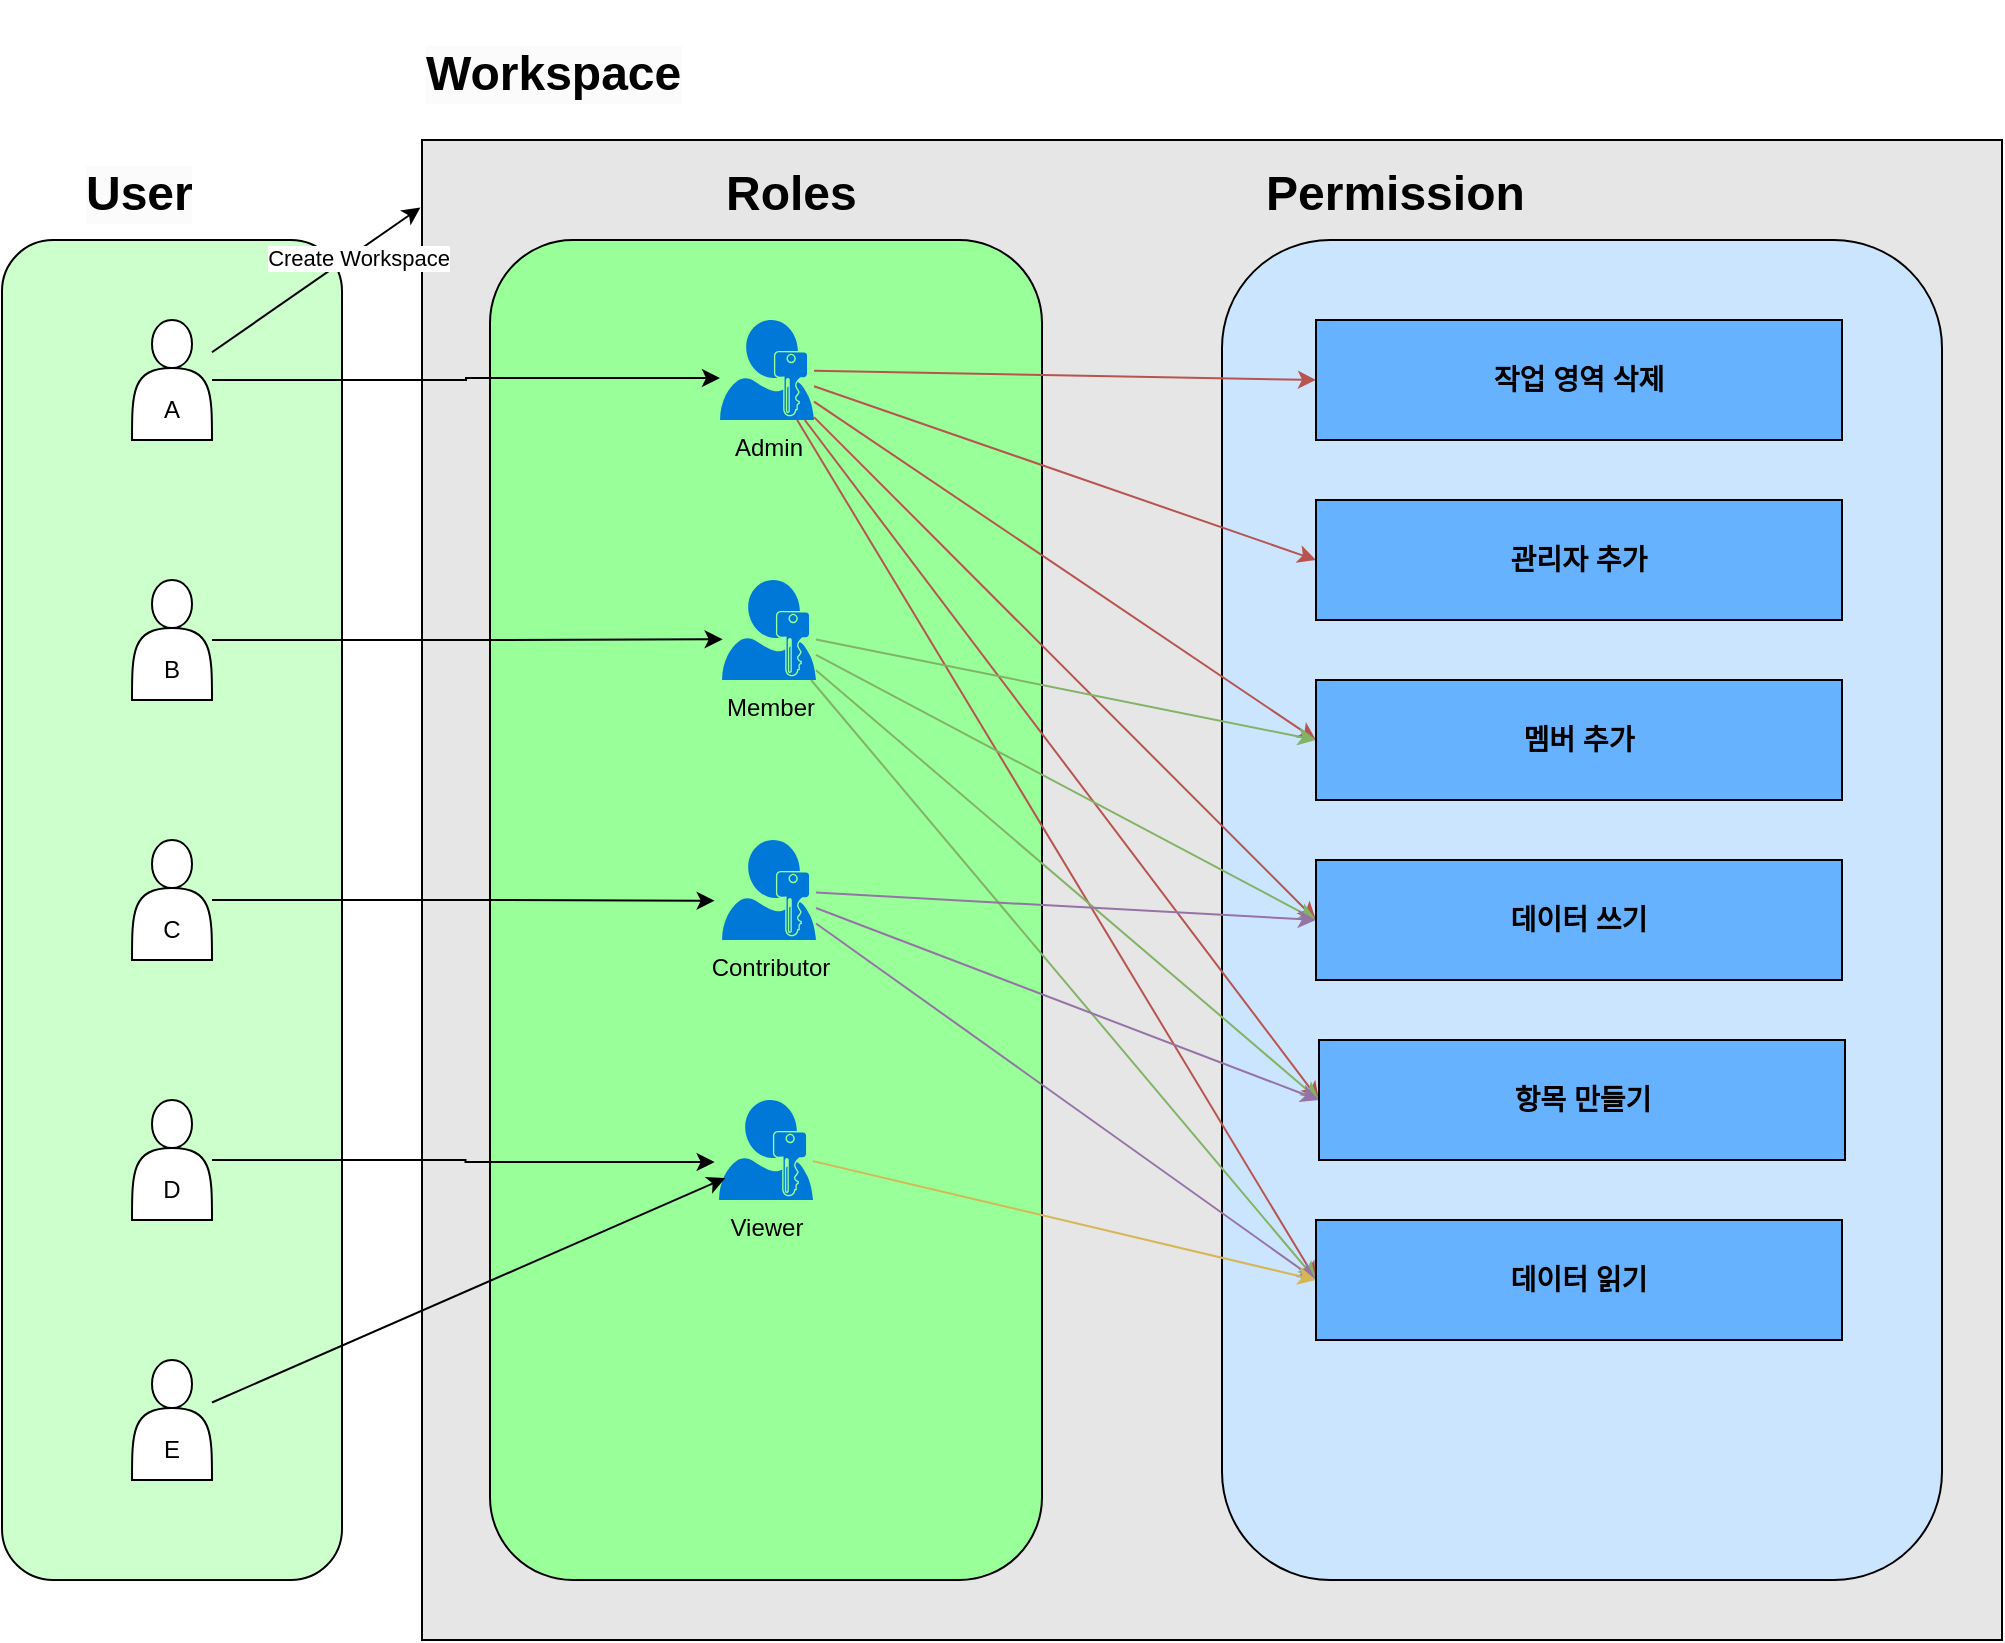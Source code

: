 <mxfile version="24.7.5">
  <diagram id="C5RBs43oDa-KdzZeNtuy" name="Page-1">
    <mxGraphModel dx="1055" dy="2664" grid="1" gridSize="10" guides="1" tooltips="1" connect="1" arrows="1" fold="1" page="1" pageScale="1" pageWidth="827" pageHeight="1169" math="0" shadow="0">
      <root>
        <mxCell id="WIyWlLk6GJQsqaUBKTNV-0" />
        <mxCell id="WIyWlLk6GJQsqaUBKTNV-1" parent="WIyWlLk6GJQsqaUBKTNV-0" />
        <mxCell id="01DJWnZgURoAhNYo8FKA-139" value="" style="rounded=0;whiteSpace=wrap;html=1;fillColor=#E6E6E6;" vertex="1" parent="WIyWlLk6GJQsqaUBKTNV-1">
          <mxGeometry x="210" y="30" width="790" height="750" as="geometry" />
        </mxCell>
        <mxCell id="01DJWnZgURoAhNYo8FKA-58" value="&lt;h1 style=&quot;forced-color-adjust: none; color: rgb(0, 0, 0); font-family: Helvetica; font-style: normal; font-variant-ligatures: normal; font-variant-caps: normal; letter-spacing: normal; orphans: 2; text-align: center; text-indent: 0px; text-transform: none; widows: 2; word-spacing: 0px; -webkit-text-stroke-width: 0px; white-space: normal; background-color: rgb(251, 251, 251); text-decoration-thickness: initial; text-decoration-style: initial; text-decoration-color: initial;&quot;&gt;User&lt;/h1&gt;" style="text;whiteSpace=wrap;html=1;" vertex="1" parent="WIyWlLk6GJQsqaUBKTNV-1">
          <mxGeometry x="40" y="20" width="160" height="80" as="geometry" />
        </mxCell>
        <mxCell id="01DJWnZgURoAhNYo8FKA-59" value="&lt;h1 style=&quot;forced-color-adjust: none; color: rgb(0, 0, 0); font-family: Helvetica; font-style: normal; font-variant-ligatures: normal; font-variant-caps: normal; letter-spacing: normal; orphans: 2; text-align: center; text-indent: 0px; text-transform: none; widows: 2; word-spacing: 0px; -webkit-text-stroke-width: 0px; white-space: normal; text-decoration-thickness: initial; text-decoration-style: initial; text-decoration-color: initial;&quot;&gt;Roles&lt;/h1&gt;" style="text;whiteSpace=wrap;html=1;" vertex="1" parent="WIyWlLk6GJQsqaUBKTNV-1">
          <mxGeometry x="360" y="20" width="160" height="80" as="geometry" />
        </mxCell>
        <mxCell id="01DJWnZgURoAhNYo8FKA-60" value="&lt;h1 style=&quot;forced-color-adjust: none; color: rgb(0, 0, 0); font-family: Helvetica; font-style: normal; font-variant-ligatures: normal; font-variant-caps: normal; letter-spacing: normal; orphans: 2; text-align: center; text-indent: 0px; text-transform: none; widows: 2; word-spacing: 0px; -webkit-text-stroke-width: 0px; white-space: normal; text-decoration-thickness: initial; text-decoration-style: initial; text-decoration-color: initial;&quot;&gt;Permission&lt;/h1&gt;" style="text;whiteSpace=wrap;html=1;" vertex="1" parent="WIyWlLk6GJQsqaUBKTNV-1">
          <mxGeometry x="630" y="20" width="160" height="80" as="geometry" />
        </mxCell>
        <mxCell id="01DJWnZgURoAhNYo8FKA-63" value="" style="rounded=1;whiteSpace=wrap;html=1;fillColor=#CCFFCC;" vertex="1" parent="WIyWlLk6GJQsqaUBKTNV-1">
          <mxGeometry y="80" width="170" height="670" as="geometry" />
        </mxCell>
        <mxCell id="01DJWnZgURoAhNYo8FKA-64" value="" style="rounded=1;whiteSpace=wrap;html=1;fillColor=#99FF99;" vertex="1" parent="WIyWlLk6GJQsqaUBKTNV-1">
          <mxGeometry x="244" y="80" width="276" height="670" as="geometry" />
        </mxCell>
        <mxCell id="01DJWnZgURoAhNYo8FKA-65" value="" style="rounded=1;whiteSpace=wrap;html=1;fillColor=#CCE5FF;" vertex="1" parent="WIyWlLk6GJQsqaUBKTNV-1">
          <mxGeometry x="610" y="80" width="360" height="670" as="geometry" />
        </mxCell>
        <mxCell id="01DJWnZgURoAhNYo8FKA-66" value="&lt;div&gt;&lt;br&gt;&lt;/div&gt;&lt;div&gt;&lt;br&gt;&lt;/div&gt;&lt;div&gt;A&lt;/div&gt;" style="shape=actor;whiteSpace=wrap;html=1;" vertex="1" parent="WIyWlLk6GJQsqaUBKTNV-1">
          <mxGeometry x="65" y="120" width="40" height="60" as="geometry" />
        </mxCell>
        <mxCell id="01DJWnZgURoAhNYo8FKA-67" value="&lt;div&gt;&lt;br&gt;&lt;/div&gt;&lt;div&gt;&lt;br&gt;&lt;/div&gt;&lt;div&gt;B&lt;/div&gt;" style="shape=actor;whiteSpace=wrap;html=1;" vertex="1" parent="WIyWlLk6GJQsqaUBKTNV-1">
          <mxGeometry x="65" y="250" width="40" height="60" as="geometry" />
        </mxCell>
        <mxCell id="01DJWnZgURoAhNYo8FKA-68" value="&lt;div&gt;&lt;br&gt;&lt;/div&gt;&lt;div&gt;&lt;br&gt;&lt;/div&gt;&lt;div&gt;C&lt;/div&gt;" style="shape=actor;whiteSpace=wrap;html=1;" vertex="1" parent="WIyWlLk6GJQsqaUBKTNV-1">
          <mxGeometry x="65" y="380" width="40" height="60" as="geometry" />
        </mxCell>
        <mxCell id="01DJWnZgURoAhNYo8FKA-69" value="&lt;div&gt;&lt;br&gt;&lt;/div&gt;&lt;div&gt;&lt;br&gt;&lt;/div&gt;&lt;div&gt;D&lt;/div&gt;" style="shape=actor;whiteSpace=wrap;html=1;" vertex="1" parent="WIyWlLk6GJQsqaUBKTNV-1">
          <mxGeometry x="65" y="510" width="40" height="60" as="geometry" />
        </mxCell>
        <mxCell id="01DJWnZgURoAhNYo8FKA-79" style="rounded=0;orthogonalLoop=1;jettySize=auto;html=1;strokeColor=none;" edge="1" parent="WIyWlLk6GJQsqaUBKTNV-1" source="01DJWnZgURoAhNYo8FKA-70" target="01DJWnZgURoAhNYo8FKA-74">
          <mxGeometry relative="1" as="geometry" />
        </mxCell>
        <mxCell id="01DJWnZgURoAhNYo8FKA-70" value="&lt;div&gt;&lt;br&gt;&lt;/div&gt;&lt;div&gt;&lt;br&gt;&lt;/div&gt;&lt;div&gt;E&lt;/div&gt;" style="shape=actor;whiteSpace=wrap;html=1;" vertex="1" parent="WIyWlLk6GJQsqaUBKTNV-1">
          <mxGeometry x="65" y="640" width="40" height="60" as="geometry" />
        </mxCell>
        <mxCell id="01DJWnZgURoAhNYo8FKA-121" style="rounded=0;orthogonalLoop=1;jettySize=auto;html=1;entryX=0;entryY=0.5;entryDx=0;entryDy=0;fillColor=#f8cecc;strokeColor=#b85450;" edge="1" parent="WIyWlLk6GJQsqaUBKTNV-1" source="01DJWnZgURoAhNYo8FKA-71" target="01DJWnZgURoAhNYo8FKA-113">
          <mxGeometry relative="1" as="geometry" />
        </mxCell>
        <mxCell id="01DJWnZgURoAhNYo8FKA-122" style="rounded=0;orthogonalLoop=1;jettySize=auto;html=1;entryX=0;entryY=0.5;entryDx=0;entryDy=0;fillColor=#f8cecc;strokeColor=#b85450;" edge="1" parent="WIyWlLk6GJQsqaUBKTNV-1" source="01DJWnZgURoAhNYo8FKA-71" target="01DJWnZgURoAhNYo8FKA-115">
          <mxGeometry relative="1" as="geometry" />
        </mxCell>
        <mxCell id="01DJWnZgURoAhNYo8FKA-123" style="rounded=0;orthogonalLoop=1;jettySize=auto;html=1;entryX=0;entryY=0.5;entryDx=0;entryDy=0;fillColor=#f8cecc;strokeColor=#b85450;" edge="1" parent="WIyWlLk6GJQsqaUBKTNV-1" source="01DJWnZgURoAhNYo8FKA-71" target="01DJWnZgURoAhNYo8FKA-116">
          <mxGeometry relative="1" as="geometry" />
        </mxCell>
        <mxCell id="01DJWnZgURoAhNYo8FKA-124" style="rounded=0;orthogonalLoop=1;jettySize=auto;html=1;entryX=0;entryY=0.5;entryDx=0;entryDy=0;fillColor=#f8cecc;strokeColor=#b85450;" edge="1" parent="WIyWlLk6GJQsqaUBKTNV-1" source="01DJWnZgURoAhNYo8FKA-71" target="01DJWnZgURoAhNYo8FKA-117">
          <mxGeometry relative="1" as="geometry" />
        </mxCell>
        <mxCell id="01DJWnZgURoAhNYo8FKA-125" style="rounded=0;orthogonalLoop=1;jettySize=auto;html=1;entryX=0;entryY=0.5;entryDx=0;entryDy=0;fillColor=#f8cecc;strokeColor=#b85450;" edge="1" parent="WIyWlLk6GJQsqaUBKTNV-1" source="01DJWnZgURoAhNYo8FKA-71" target="01DJWnZgURoAhNYo8FKA-118">
          <mxGeometry relative="1" as="geometry" />
        </mxCell>
        <mxCell id="01DJWnZgURoAhNYo8FKA-126" style="rounded=0;orthogonalLoop=1;jettySize=auto;html=1;entryX=0;entryY=0.5;entryDx=0;entryDy=0;fillColor=#f8cecc;strokeColor=#b85450;" edge="1" parent="WIyWlLk6GJQsqaUBKTNV-1" source="01DJWnZgURoAhNYo8FKA-71" target="01DJWnZgURoAhNYo8FKA-119">
          <mxGeometry relative="1" as="geometry" />
        </mxCell>
        <mxCell id="01DJWnZgURoAhNYo8FKA-71" value="&lt;div&gt;Admin&lt;/div&gt;" style="sketch=0;aspect=fixed;pointerEvents=1;shadow=0;dashed=0;html=1;strokeColor=none;labelPosition=center;verticalLabelPosition=bottom;verticalAlign=top;align=center;shape=mxgraph.mscae.enterprise.user_permissions;fillColor=#0078D7;" vertex="1" parent="WIyWlLk6GJQsqaUBKTNV-1">
          <mxGeometry x="359" y="120" width="47" height="50" as="geometry" />
        </mxCell>
        <mxCell id="01DJWnZgURoAhNYo8FKA-127" style="rounded=0;orthogonalLoop=1;jettySize=auto;html=1;entryX=0;entryY=0.5;entryDx=0;entryDy=0;fillColor=#d5e8d4;strokeColor=#82b366;" edge="1" parent="WIyWlLk6GJQsqaUBKTNV-1" source="01DJWnZgURoAhNYo8FKA-72" target="01DJWnZgURoAhNYo8FKA-116">
          <mxGeometry relative="1" as="geometry" />
        </mxCell>
        <mxCell id="01DJWnZgURoAhNYo8FKA-128" style="rounded=0;orthogonalLoop=1;jettySize=auto;html=1;entryX=0;entryY=0.5;entryDx=0;entryDy=0;fillColor=#d5e8d4;strokeColor=#82b366;" edge="1" parent="WIyWlLk6GJQsqaUBKTNV-1" source="01DJWnZgURoAhNYo8FKA-72" target="01DJWnZgURoAhNYo8FKA-117">
          <mxGeometry relative="1" as="geometry" />
        </mxCell>
        <mxCell id="01DJWnZgURoAhNYo8FKA-129" style="rounded=0;orthogonalLoop=1;jettySize=auto;html=1;entryX=0;entryY=0.5;entryDx=0;entryDy=0;fillColor=#d5e8d4;strokeColor=#82b366;" edge="1" parent="WIyWlLk6GJQsqaUBKTNV-1" source="01DJWnZgURoAhNYo8FKA-72" target="01DJWnZgURoAhNYo8FKA-118">
          <mxGeometry relative="1" as="geometry" />
        </mxCell>
        <mxCell id="01DJWnZgURoAhNYo8FKA-130" style="rounded=0;orthogonalLoop=1;jettySize=auto;html=1;entryX=0;entryY=0.5;entryDx=0;entryDy=0;fillColor=#d5e8d4;strokeColor=#82b366;" edge="1" parent="WIyWlLk6GJQsqaUBKTNV-1" source="01DJWnZgURoAhNYo8FKA-72" target="01DJWnZgURoAhNYo8FKA-119">
          <mxGeometry relative="1" as="geometry" />
        </mxCell>
        <mxCell id="01DJWnZgURoAhNYo8FKA-72" value="Member" style="sketch=0;aspect=fixed;pointerEvents=1;shadow=0;dashed=0;html=1;strokeColor=none;labelPosition=center;verticalLabelPosition=bottom;verticalAlign=top;align=center;shape=mxgraph.mscae.enterprise.user_permissions;fillColor=#0078D7;" vertex="1" parent="WIyWlLk6GJQsqaUBKTNV-1">
          <mxGeometry x="360" y="250" width="47" height="50" as="geometry" />
        </mxCell>
        <mxCell id="01DJWnZgURoAhNYo8FKA-131" style="rounded=0;orthogonalLoop=1;jettySize=auto;html=1;entryX=0;entryY=0.5;entryDx=0;entryDy=0;fillColor=#e1d5e7;strokeColor=#9673a6;" edge="1" parent="WIyWlLk6GJQsqaUBKTNV-1" source="01DJWnZgURoAhNYo8FKA-73" target="01DJWnZgURoAhNYo8FKA-117">
          <mxGeometry relative="1" as="geometry" />
        </mxCell>
        <mxCell id="01DJWnZgURoAhNYo8FKA-132" style="rounded=0;orthogonalLoop=1;jettySize=auto;html=1;entryX=0;entryY=0.5;entryDx=0;entryDy=0;fillColor=#e1d5e7;strokeColor=#9673a6;" edge="1" parent="WIyWlLk6GJQsqaUBKTNV-1" source="01DJWnZgURoAhNYo8FKA-73" target="01DJWnZgURoAhNYo8FKA-118">
          <mxGeometry relative="1" as="geometry" />
        </mxCell>
        <mxCell id="01DJWnZgURoAhNYo8FKA-133" style="rounded=0;orthogonalLoop=1;jettySize=auto;html=1;entryX=0;entryY=0.5;entryDx=0;entryDy=0;fillColor=#e1d5e7;strokeColor=#9673a6;" edge="1" parent="WIyWlLk6GJQsqaUBKTNV-1" source="01DJWnZgURoAhNYo8FKA-73" target="01DJWnZgURoAhNYo8FKA-119">
          <mxGeometry relative="1" as="geometry" />
        </mxCell>
        <mxCell id="01DJWnZgURoAhNYo8FKA-73" value="Contributor" style="sketch=0;aspect=fixed;pointerEvents=1;shadow=0;dashed=0;html=1;strokeColor=none;labelPosition=center;verticalLabelPosition=bottom;verticalAlign=top;align=center;shape=mxgraph.mscae.enterprise.user_permissions;fillColor=#0078D7;" vertex="1" parent="WIyWlLk6GJQsqaUBKTNV-1">
          <mxGeometry x="360" y="380" width="47" height="50" as="geometry" />
        </mxCell>
        <mxCell id="01DJWnZgURoAhNYo8FKA-134" style="rounded=0;orthogonalLoop=1;jettySize=auto;html=1;entryX=0;entryY=0.5;entryDx=0;entryDy=0;fillColor=#fff2cc;strokeColor=#d6b656;" edge="1" parent="WIyWlLk6GJQsqaUBKTNV-1" source="01DJWnZgURoAhNYo8FKA-74" target="01DJWnZgURoAhNYo8FKA-119">
          <mxGeometry relative="1" as="geometry" />
        </mxCell>
        <mxCell id="01DJWnZgURoAhNYo8FKA-74" value="&lt;div&gt;Viewer&lt;/div&gt;" style="sketch=0;aspect=fixed;pointerEvents=1;shadow=0;dashed=0;html=1;strokeColor=none;labelPosition=center;verticalLabelPosition=bottom;verticalAlign=top;align=center;shape=mxgraph.mscae.enterprise.user_permissions;fillColor=#0078D7;" vertex="1" parent="WIyWlLk6GJQsqaUBKTNV-1">
          <mxGeometry x="358.5" y="510" width="47" height="50" as="geometry" />
        </mxCell>
        <mxCell id="01DJWnZgURoAhNYo8FKA-75" style="edgeStyle=orthogonalEdgeStyle;rounded=0;orthogonalLoop=1;jettySize=auto;html=1;entryX=0;entryY=0.58;entryDx=0;entryDy=0;entryPerimeter=0;" edge="1" parent="WIyWlLk6GJQsqaUBKTNV-1" source="01DJWnZgURoAhNYo8FKA-66" target="01DJWnZgURoAhNYo8FKA-71">
          <mxGeometry relative="1" as="geometry" />
        </mxCell>
        <mxCell id="01DJWnZgURoAhNYo8FKA-76" style="edgeStyle=orthogonalEdgeStyle;rounded=0;orthogonalLoop=1;jettySize=auto;html=1;entryX=0.007;entryY=0.593;entryDx=0;entryDy=0;entryPerimeter=0;" edge="1" parent="WIyWlLk6GJQsqaUBKTNV-1" source="01DJWnZgURoAhNYo8FKA-67" target="01DJWnZgURoAhNYo8FKA-72">
          <mxGeometry relative="1" as="geometry" />
        </mxCell>
        <mxCell id="01DJWnZgURoAhNYo8FKA-77" style="edgeStyle=orthogonalEdgeStyle;rounded=0;orthogonalLoop=1;jettySize=auto;html=1;entryX=-0.078;entryY=0.607;entryDx=0;entryDy=0;entryPerimeter=0;" edge="1" parent="WIyWlLk6GJQsqaUBKTNV-1" source="01DJWnZgURoAhNYo8FKA-68" target="01DJWnZgURoAhNYo8FKA-73">
          <mxGeometry relative="1" as="geometry" />
        </mxCell>
        <mxCell id="01DJWnZgURoAhNYo8FKA-78" style="edgeStyle=orthogonalEdgeStyle;rounded=0;orthogonalLoop=1;jettySize=auto;html=1;entryX=-0.046;entryY=0.62;entryDx=0;entryDy=0;entryPerimeter=0;" edge="1" parent="WIyWlLk6GJQsqaUBKTNV-1" source="01DJWnZgURoAhNYo8FKA-69" target="01DJWnZgURoAhNYo8FKA-74">
          <mxGeometry relative="1" as="geometry" />
        </mxCell>
        <mxCell id="01DJWnZgURoAhNYo8FKA-80" style="rounded=0;orthogonalLoop=1;jettySize=auto;html=1;entryX=0.067;entryY=0.78;entryDx=0;entryDy=0;entryPerimeter=0;" edge="1" parent="WIyWlLk6GJQsqaUBKTNV-1" source="01DJWnZgURoAhNYo8FKA-70" target="01DJWnZgURoAhNYo8FKA-74">
          <mxGeometry relative="1" as="geometry" />
        </mxCell>
        <mxCell id="01DJWnZgURoAhNYo8FKA-113" value="&lt;h3&gt;작업 영역 삭제&lt;/h3&gt;" style="rounded=0;whiteSpace=wrap;html=1;fillColor=#66B2FF;" vertex="1" parent="WIyWlLk6GJQsqaUBKTNV-1">
          <mxGeometry x="657" y="120" width="263" height="60" as="geometry" />
        </mxCell>
        <mxCell id="01DJWnZgURoAhNYo8FKA-115" value="&lt;h3&gt;관리자 추가&lt;/h3&gt;" style="rounded=0;whiteSpace=wrap;html=1;fillColor=#66B2FF;" vertex="1" parent="WIyWlLk6GJQsqaUBKTNV-1">
          <mxGeometry x="657" y="210" width="263" height="60" as="geometry" />
        </mxCell>
        <mxCell id="01DJWnZgURoAhNYo8FKA-116" value="&lt;h3&gt;멤버 추가&lt;/h3&gt;" style="rounded=0;whiteSpace=wrap;html=1;fillColor=#66B2FF;" vertex="1" parent="WIyWlLk6GJQsqaUBKTNV-1">
          <mxGeometry x="657" y="300" width="263" height="60" as="geometry" />
        </mxCell>
        <mxCell id="01DJWnZgURoAhNYo8FKA-117" value="&lt;h3&gt;데이터 쓰기&lt;/h3&gt;" style="rounded=0;whiteSpace=wrap;html=1;fillColor=#66B2FF;" vertex="1" parent="WIyWlLk6GJQsqaUBKTNV-1">
          <mxGeometry x="657" y="390" width="263" height="60" as="geometry" />
        </mxCell>
        <mxCell id="01DJWnZgURoAhNYo8FKA-118" value="&lt;h3&gt;항목 만들기&lt;/h3&gt;" style="rounded=0;whiteSpace=wrap;html=1;fillColor=#66B2FF;" vertex="1" parent="WIyWlLk6GJQsqaUBKTNV-1">
          <mxGeometry x="658.5" y="480" width="263" height="60" as="geometry" />
        </mxCell>
        <mxCell id="01DJWnZgURoAhNYo8FKA-119" value="&lt;h3&gt;데이터 읽기&lt;/h3&gt;" style="rounded=0;whiteSpace=wrap;html=1;fillColor=#66B2FF;" vertex="1" parent="WIyWlLk6GJQsqaUBKTNV-1">
          <mxGeometry x="657" y="570" width="263" height="60" as="geometry" />
        </mxCell>
        <mxCell id="01DJWnZgURoAhNYo8FKA-140" value="&lt;h1 style=&quot;forced-color-adjust: none; color: rgb(0, 0, 0); font-family: Helvetica; font-style: normal; font-variant-ligatures: normal; font-variant-caps: normal; letter-spacing: normal; orphans: 2; text-align: center; text-indent: 0px; text-transform: none; widows: 2; word-spacing: 0px; -webkit-text-stroke-width: 0px; white-space: normal; background-color: rgb(251, 251, 251); text-decoration-thickness: initial; text-decoration-style: initial; text-decoration-color: initial;&quot;&gt;Workspace&lt;/h1&gt;" style="text;whiteSpace=wrap;html=1;" vertex="1" parent="WIyWlLk6GJQsqaUBKTNV-1">
          <mxGeometry x="210" y="-40" width="160" height="80" as="geometry" />
        </mxCell>
        <mxCell id="01DJWnZgURoAhNYo8FKA-141" style="rounded=0;orthogonalLoop=1;jettySize=auto;html=1;entryX=-0.001;entryY=0.045;entryDx=0;entryDy=0;entryPerimeter=0;" edge="1" parent="WIyWlLk6GJQsqaUBKTNV-1" source="01DJWnZgURoAhNYo8FKA-66" target="01DJWnZgURoAhNYo8FKA-139">
          <mxGeometry relative="1" as="geometry" />
        </mxCell>
        <mxCell id="01DJWnZgURoAhNYo8FKA-142" value="Create Workspace" style="edgeLabel;html=1;align=center;verticalAlign=middle;resizable=0;points=[];" vertex="1" connectable="0" parent="01DJWnZgURoAhNYo8FKA-141">
          <mxGeometry x="0.37" y="-3" relative="1" as="geometry">
            <mxPoint as="offset" />
          </mxGeometry>
        </mxCell>
      </root>
    </mxGraphModel>
  </diagram>
</mxfile>
